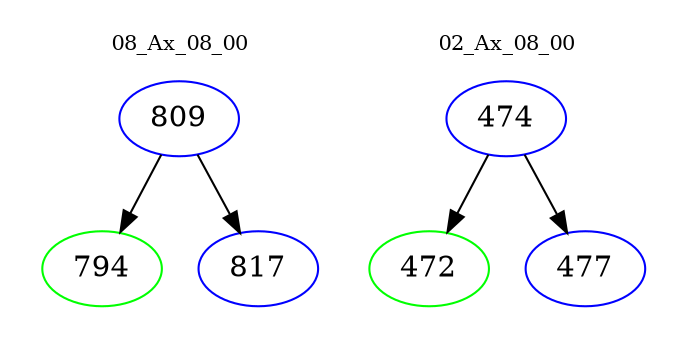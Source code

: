 digraph{
subgraph cluster_0 {
color = white
label = "08_Ax_08_00";
fontsize=10;
T0_809 [label="809", color="blue"]
T0_809 -> T0_794 [color="black"]
T0_794 [label="794", color="green"]
T0_809 -> T0_817 [color="black"]
T0_817 [label="817", color="blue"]
}
subgraph cluster_1 {
color = white
label = "02_Ax_08_00";
fontsize=10;
T1_474 [label="474", color="blue"]
T1_474 -> T1_472 [color="black"]
T1_472 [label="472", color="green"]
T1_474 -> T1_477 [color="black"]
T1_477 [label="477", color="blue"]
}
}
